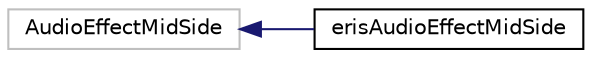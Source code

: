digraph "Graphical Class Hierarchy"
{
 // LATEX_PDF_SIZE
  edge [fontname="Helvetica",fontsize="10",labelfontname="Helvetica",labelfontsize="10"];
  node [fontname="Helvetica",fontsize="10",shape=record];
  rankdir="LR";
  Node269 [label="AudioEffectMidSide",height=0.2,width=0.4,color="grey75", fillcolor="white", style="filled",tooltip=" "];
  Node269 -> Node0 [dir="back",color="midnightblue",fontsize="10",style="solid",fontname="Helvetica"];
  Node0 [label="erisAudioEffectMidSide",height=0.2,width=0.4,color="black", fillcolor="white", style="filled",URL="$classeris_audio_effect_mid_side.html",tooltip=" "];
}
